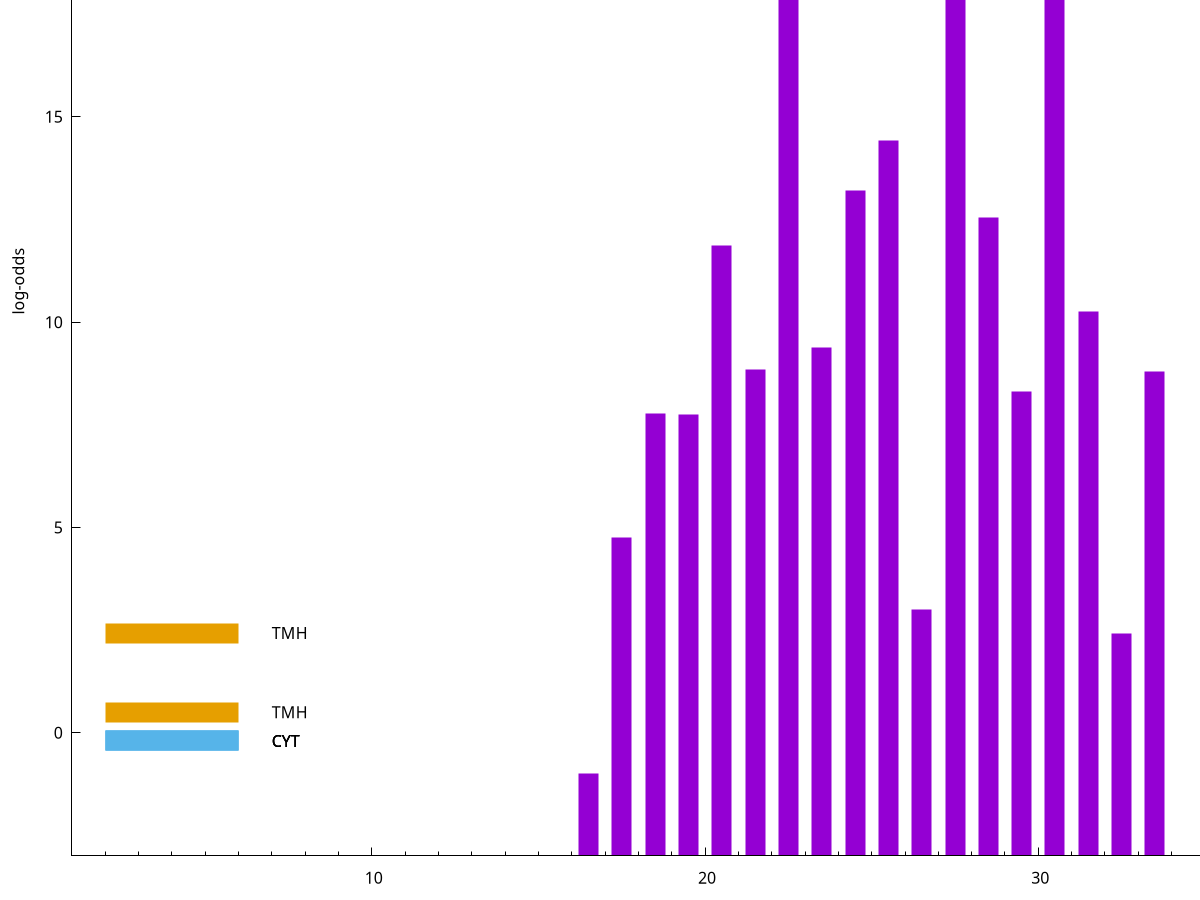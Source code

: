 set title "LipoP predictions for SRR5666568.gff"
set size 2., 1.4
set xrange [1:70] 
set mxtics 10
set yrange [-3:25]
set y2range [0:28]
set ylabel "log-odds"
set term postscript eps color solid "Helvetica" 30
set output "SRR5666568.gff142.eps"
set arrow from 2,21.5539 to 6,21.5539 nohead lt 1 lw 20
set label "SpI" at 7,21.5539
set arrow from 2,2.4289 to 6,2.4289 nohead lt 4 lw 20
set label "TMH" at 7,2.4289
set arrow from 2,0.497488 to 6,0.497488 nohead lt 4 lw 20
set label "TMH" at 7,0.497488
set arrow from 2,-0.200913 to 6,-0.200913 nohead lt 3 lw 20
set label "CYT" at 7,-0.200913
set arrow from 2,-0.200913 to 6,-0.200913 nohead lt 3 lw 20
set label "CYT" at 7,-0.200913
set arrow from 2,-0.200913 to 6,-0.200913 nohead lt 3 lw 20
set label "CYT" at 7,-0.200913
set arrow from 2,21.5539 to 6,21.5539 nohead lt 1 lw 20
set label "SpI" at 7,21.5539
# NOTE: The scores below are the log-odds scores with the threshold
# NOTE: subtracted (a hack to make gnuplot make the histogram all
# NOTE: look nice).
plot "-" axes x1y2 title "" with impulses lt 1 lw 20
22.500000 23.225000
30.500000 23.185000
27.500000 22.233400
25.500000 17.418000
24.500000 16.196700
28.500000 15.556500
20.500000 14.877000
31.500000 13.251300
23.500000 12.393360
21.500000 11.839400
33.500000 11.800070
29.500000 11.319960
18.500000 10.777720
19.500000 10.756810
17.500000 7.765560
26.500000 6.003180
32.500000 5.416120
16.500000 2.011249
e
exit
